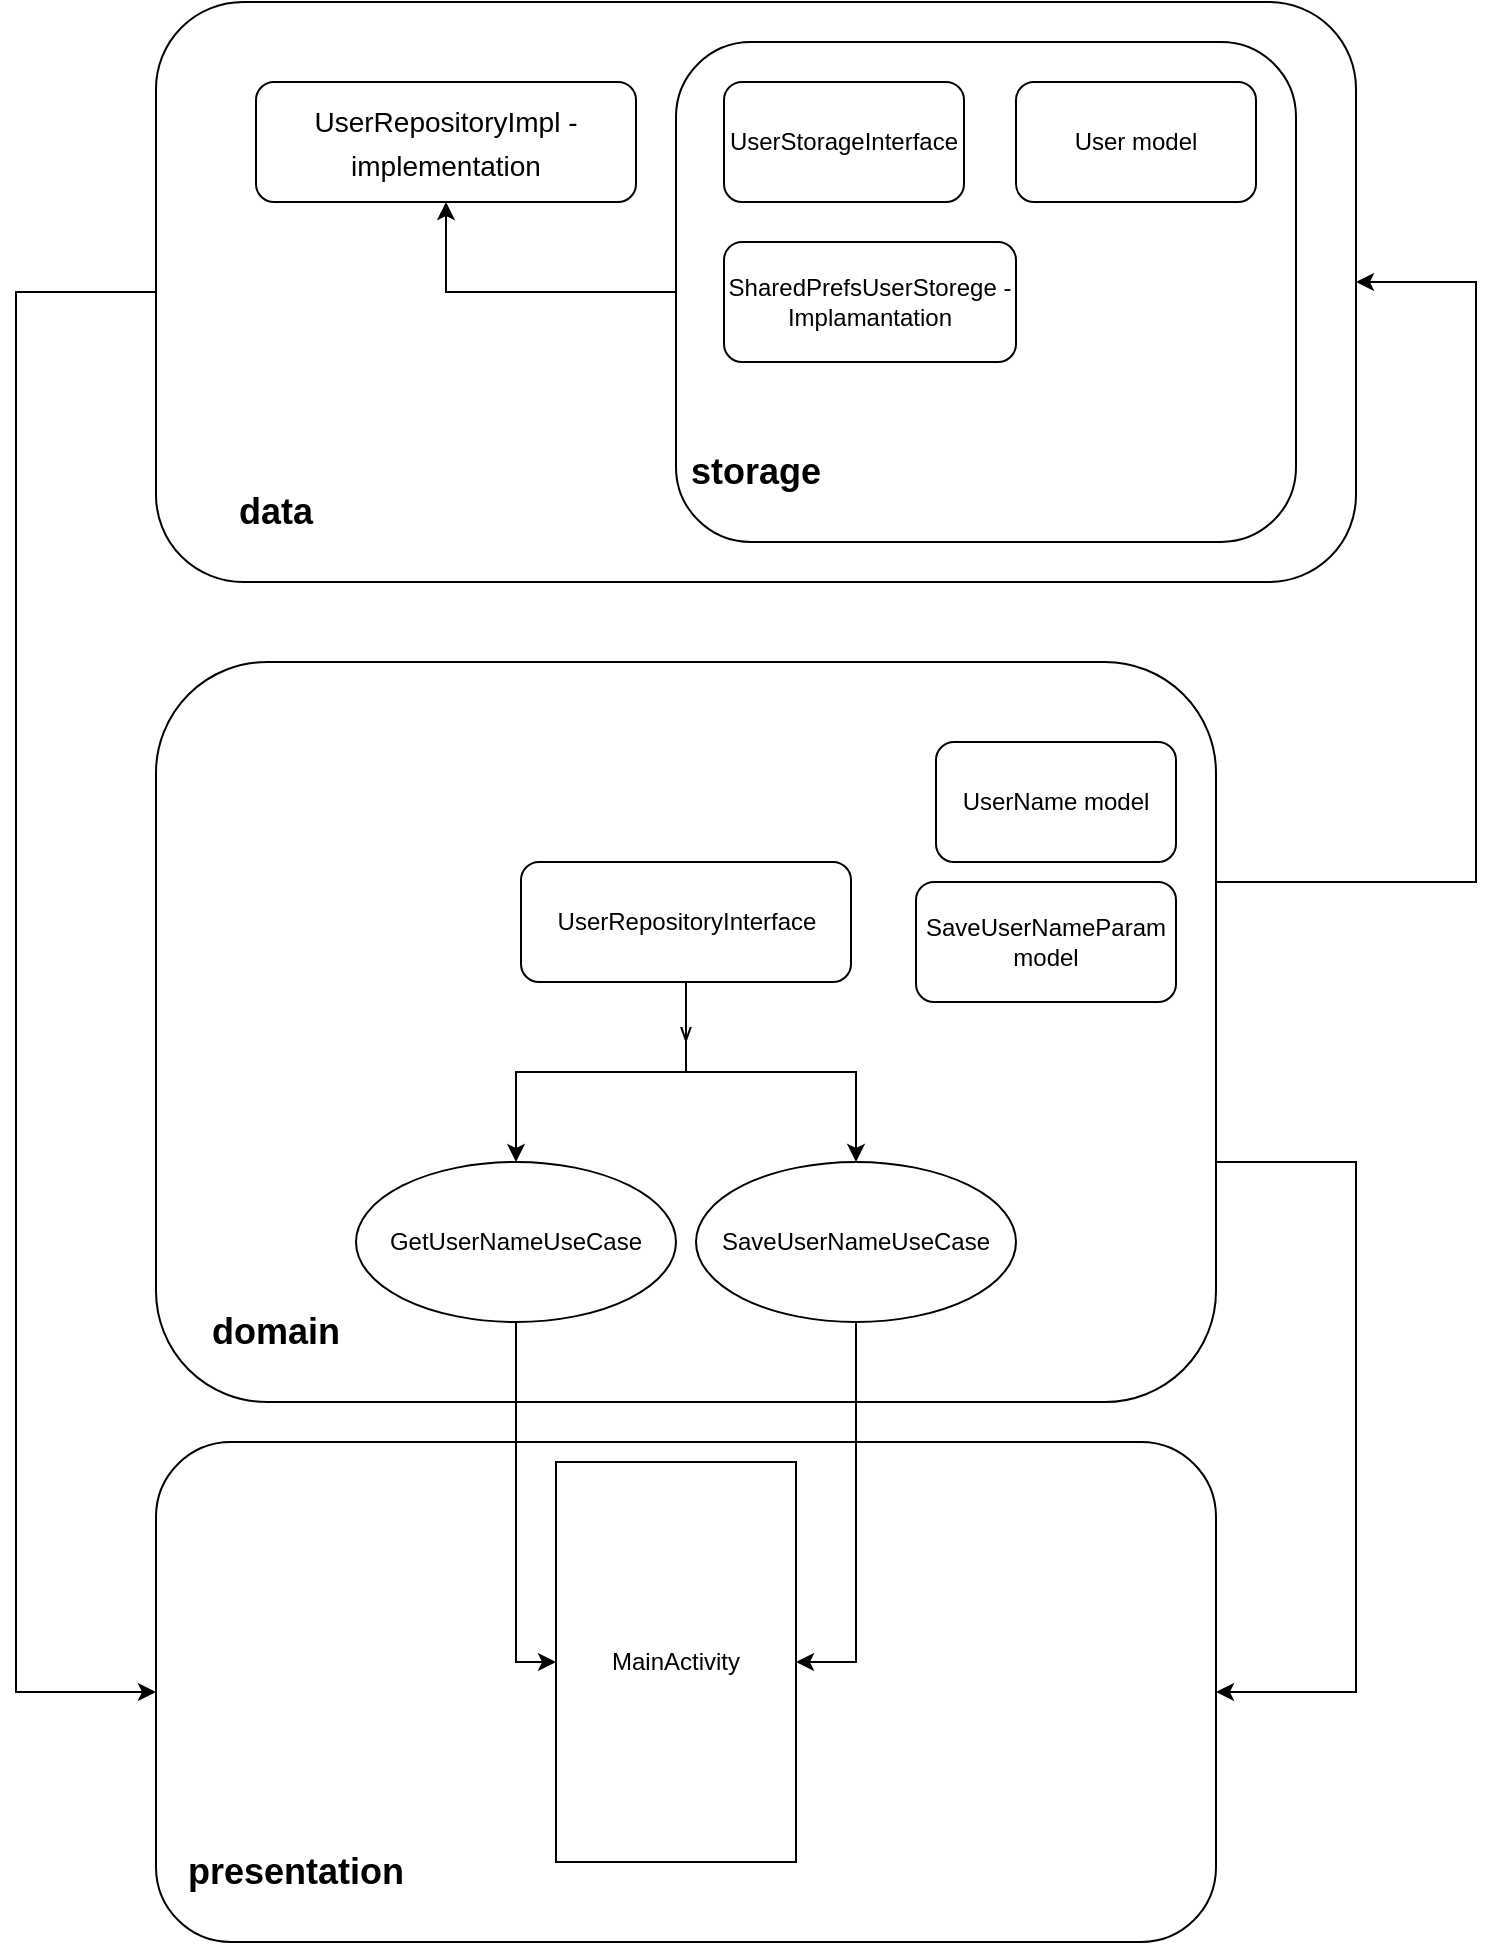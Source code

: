 <mxfile version="20.2.7" type="github">
  <diagram id="T7VliG0jcOkoTlYSBavd" name="Страница 1">
    <mxGraphModel dx="1038" dy="547" grid="1" gridSize="10" guides="1" tooltips="1" connect="1" arrows="1" fold="1" page="1" pageScale="1" pageWidth="827" pageHeight="1169" math="0" shadow="0">
      <root>
        <mxCell id="0" />
        <mxCell id="1" parent="0" />
        <mxCell id="EM_Sd7DyhCy7Pq4Helxj-9" value="" style="rounded=1;whiteSpace=wrap;html=1;align=center;labelPosition=center;verticalLabelPosition=middle;verticalAlign=middle;" parent="1" vertex="1">
          <mxGeometry x="130" y="760" width="530" height="250" as="geometry" />
        </mxCell>
        <mxCell id="2Wrb3w29L2Q073Srsq8A-14" style="edgeStyle=orthogonalEdgeStyle;rounded=0;orthogonalLoop=1;jettySize=auto;html=1;exitX=1;exitY=0.5;exitDx=0;exitDy=0;fontSize=18;" parent="1" source="EM_Sd7DyhCy7Pq4Helxj-6" target="2Wrb3w29L2Q073Srsq8A-11" edge="1">
          <mxGeometry relative="1" as="geometry">
            <Array as="points">
              <mxPoint x="660" y="480" />
              <mxPoint x="790" y="480" />
              <mxPoint x="790" y="180" />
            </Array>
          </mxGeometry>
        </mxCell>
        <mxCell id="2Wrb3w29L2Q073Srsq8A-15" style="edgeStyle=orthogonalEdgeStyle;rounded=0;orthogonalLoop=1;jettySize=auto;html=1;exitX=1;exitY=0.5;exitDx=0;exitDy=0;entryX=1;entryY=0.5;entryDx=0;entryDy=0;fontSize=18;" parent="1" source="EM_Sd7DyhCy7Pq4Helxj-6" target="EM_Sd7DyhCy7Pq4Helxj-9" edge="1">
          <mxGeometry relative="1" as="geometry">
            <Array as="points">
              <mxPoint x="660" y="620" />
              <mxPoint x="730" y="620" />
              <mxPoint x="730" y="885" />
            </Array>
          </mxGeometry>
        </mxCell>
        <mxCell id="EM_Sd7DyhCy7Pq4Helxj-6" value="v" style="rounded=1;whiteSpace=wrap;html=1;align=center;labelPosition=center;verticalLabelPosition=middle;verticalAlign=middle;" parent="1" vertex="1">
          <mxGeometry x="130" y="370" width="530" height="370" as="geometry" />
        </mxCell>
        <mxCell id="EM_Sd7DyhCy7Pq4Helxj-12" style="edgeStyle=orthogonalEdgeStyle;rounded=0;orthogonalLoop=1;jettySize=auto;html=1;exitX=0.5;exitY=1;exitDx=0;exitDy=0;entryX=0;entryY=0.5;entryDx=0;entryDy=0;fontSize=14;" parent="1" source="EM_Sd7DyhCy7Pq4Helxj-2" target="EM_Sd7DyhCy7Pq4Helxj-5" edge="1">
          <mxGeometry relative="1" as="geometry" />
        </mxCell>
        <mxCell id="EM_Sd7DyhCy7Pq4Helxj-2" value="GetUserNameUseCase" style="ellipse;whiteSpace=wrap;html=1;" parent="1" vertex="1">
          <mxGeometry x="230" y="620" width="160" height="80" as="geometry" />
        </mxCell>
        <mxCell id="EM_Sd7DyhCy7Pq4Helxj-14" style="edgeStyle=orthogonalEdgeStyle;rounded=0;orthogonalLoop=1;jettySize=auto;html=1;exitX=0.5;exitY=1;exitDx=0;exitDy=0;entryX=1;entryY=0.5;entryDx=0;entryDy=0;fontSize=14;" parent="1" source="EM_Sd7DyhCy7Pq4Helxj-4" target="EM_Sd7DyhCy7Pq4Helxj-5" edge="1">
          <mxGeometry relative="1" as="geometry" />
        </mxCell>
        <mxCell id="EM_Sd7DyhCy7Pq4Helxj-4" value="SaveUserNameUseCase" style="ellipse;whiteSpace=wrap;html=1;" parent="1" vertex="1">
          <mxGeometry x="400" y="620" width="160" height="80" as="geometry" />
        </mxCell>
        <mxCell id="EM_Sd7DyhCy7Pq4Helxj-5" value="MainActivity" style="rounded=0;whiteSpace=wrap;html=1;" parent="1" vertex="1">
          <mxGeometry x="330" y="770" width="120" height="200" as="geometry" />
        </mxCell>
        <mxCell id="EM_Sd7DyhCy7Pq4Helxj-7" value="&lt;font style=&quot;font-size: 18px;&quot;&gt;domain&lt;/font&gt;" style="text;html=1;strokeColor=none;fillColor=none;align=center;verticalAlign=middle;whiteSpace=wrap;rounded=0;fontStyle=1;fontSize=14;" parent="1" vertex="1">
          <mxGeometry x="160" y="690" width="60" height="30" as="geometry" />
        </mxCell>
        <mxCell id="EM_Sd7DyhCy7Pq4Helxj-10" value="&lt;font style=&quot;font-size: 18px;&quot;&gt;presentation&lt;/font&gt;" style="text;html=1;strokeColor=none;fillColor=none;align=center;verticalAlign=middle;whiteSpace=wrap;rounded=0;fontStyle=1;fontSize=14;" parent="1" vertex="1">
          <mxGeometry x="170" y="960" width="60" height="30" as="geometry" />
        </mxCell>
        <mxCell id="2Wrb3w29L2Q073Srsq8A-8" style="edgeStyle=orthogonalEdgeStyle;rounded=0;orthogonalLoop=1;jettySize=auto;html=1;exitX=0.5;exitY=1;exitDx=0;exitDy=0;entryX=0.5;entryY=0;entryDx=0;entryDy=0;" parent="1" source="2Wrb3w29L2Q073Srsq8A-2" target="EM_Sd7DyhCy7Pq4Helxj-2" edge="1">
          <mxGeometry relative="1" as="geometry" />
        </mxCell>
        <mxCell id="2Wrb3w29L2Q073Srsq8A-9" style="edgeStyle=orthogonalEdgeStyle;rounded=0;orthogonalLoop=1;jettySize=auto;html=1;exitX=0.5;exitY=1;exitDx=0;exitDy=0;" parent="1" source="2Wrb3w29L2Q073Srsq8A-2" target="EM_Sd7DyhCy7Pq4Helxj-4" edge="1">
          <mxGeometry relative="1" as="geometry" />
        </mxCell>
        <mxCell id="2Wrb3w29L2Q073Srsq8A-2" value="UserRepositoryInterface" style="rounded=1;whiteSpace=wrap;html=1;" parent="1" vertex="1">
          <mxGeometry x="312.5" y="470" width="165" height="60" as="geometry" />
        </mxCell>
        <mxCell id="2Wrb3w29L2Q073Srsq8A-3" value="UserName model" style="rounded=1;whiteSpace=wrap;html=1;" parent="1" vertex="1">
          <mxGeometry x="520" y="410" width="120" height="60" as="geometry" />
        </mxCell>
        <mxCell id="2Wrb3w29L2Q073Srsq8A-4" value="SaveUserNameParam model" style="rounded=1;whiteSpace=wrap;html=1;" parent="1" vertex="1">
          <mxGeometry x="510" y="480" width="130" height="60" as="geometry" />
        </mxCell>
        <mxCell id="2Wrb3w29L2Q073Srsq8A-16" style="edgeStyle=orthogonalEdgeStyle;rounded=0;orthogonalLoop=1;jettySize=auto;html=1;exitX=0;exitY=0.5;exitDx=0;exitDy=0;entryX=0;entryY=0.5;entryDx=0;entryDy=0;fontSize=18;" parent="1" source="2Wrb3w29L2Q073Srsq8A-11" target="EM_Sd7DyhCy7Pq4Helxj-9" edge="1">
          <mxGeometry relative="1" as="geometry">
            <Array as="points">
              <mxPoint x="60" y="185" />
              <mxPoint x="60" y="885" />
            </Array>
          </mxGeometry>
        </mxCell>
        <mxCell id="2Wrb3w29L2Q073Srsq8A-11" value="" style="rounded=1;whiteSpace=wrap;html=1;" parent="1" vertex="1">
          <mxGeometry x="130" y="40" width="600" height="290" as="geometry" />
        </mxCell>
        <mxCell id="2Wrb3w29L2Q073Srsq8A-12" value="&lt;font style=&quot;font-size: 18px;&quot;&gt;data&lt;/font&gt;" style="text;html=1;strokeColor=none;fillColor=none;align=center;verticalAlign=middle;whiteSpace=wrap;rounded=0;fontStyle=1;fontSize=14;" parent="1" vertex="1">
          <mxGeometry x="160" y="280" width="60" height="30" as="geometry" />
        </mxCell>
        <mxCell id="2Wrb3w29L2Q073Srsq8A-13" value="&lt;font style=&quot;font-size: 14px;&quot;&gt;UserRepositoryImpl - implementation&lt;/font&gt;" style="rounded=1;whiteSpace=wrap;html=1;fontSize=18;" parent="1" vertex="1">
          <mxGeometry x="180" y="80" width="190" height="60" as="geometry" />
        </mxCell>
        <mxCell id="oRBBO4sscXLVO1_zMf73-7" style="edgeStyle=orthogonalEdgeStyle;rounded=0;orthogonalLoop=1;jettySize=auto;html=1;exitX=0;exitY=0.5;exitDx=0;exitDy=0;entryX=0.5;entryY=1;entryDx=0;entryDy=0;" edge="1" parent="1" source="oRBBO4sscXLVO1_zMf73-1" target="2Wrb3w29L2Q073Srsq8A-13">
          <mxGeometry relative="1" as="geometry" />
        </mxCell>
        <mxCell id="oRBBO4sscXLVO1_zMf73-1" value="" style="rounded=1;whiteSpace=wrap;html=1;" vertex="1" parent="1">
          <mxGeometry x="390" y="60" width="310" height="250" as="geometry" />
        </mxCell>
        <mxCell id="oRBBO4sscXLVO1_zMf73-2" value="&lt;font style=&quot;font-size: 18px;&quot;&gt;storage&lt;/font&gt;" style="text;html=1;strokeColor=none;fillColor=none;align=center;verticalAlign=middle;whiteSpace=wrap;rounded=0;fontStyle=1;fontSize=14;" vertex="1" parent="1">
          <mxGeometry x="400" y="260" width="60" height="30" as="geometry" />
        </mxCell>
        <mxCell id="oRBBO4sscXLVO1_zMf73-3" value="UserStorageInterface" style="rounded=1;whiteSpace=wrap;html=1;" vertex="1" parent="1">
          <mxGeometry x="414" y="80" width="120" height="60" as="geometry" />
        </mxCell>
        <mxCell id="oRBBO4sscXLVO1_zMf73-4" value="User model" style="rounded=1;whiteSpace=wrap;html=1;" vertex="1" parent="1">
          <mxGeometry x="560" y="80" width="120" height="60" as="geometry" />
        </mxCell>
        <mxCell id="oRBBO4sscXLVO1_zMf73-5" value="SharedPrefsUserStorege - Implamantation" style="rounded=1;whiteSpace=wrap;html=1;" vertex="1" parent="1">
          <mxGeometry x="414" y="160" width="146" height="60" as="geometry" />
        </mxCell>
      </root>
    </mxGraphModel>
  </diagram>
</mxfile>
